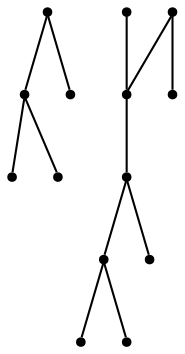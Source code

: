 graph {
  node [shape=point,comment="{\"directed\":false,\"doi\":\"10.1007/978-3-319-73915-1_27\",\"figure\":\"1 (1)\"}"]

  v0 [pos="501.48821211040195,2087.1898731594147"]
  v1 [pos="407.43989312631084,1938.8806089077898"]
  v2 [pos="591.9234689951071,1938.8806089077898"]
  v3 [pos="476.81241662919433,2087.1898731594147"]
  v4 [pos="468.9330406668594,2072.080337496691"]
  v5 [pos="566.6027518330551,1938.2398044820166"]
  v6 [pos="548.5176017498032,1938.2398044820166"]
  v7 [pos="382.122331539487,1938.8806089077898"]
  v8 [pos="461.7016783721796,2097.4008079242703"]
  v9 [pos="407.43989312631084,2231.8830673854745"]
  v10 [pos="230.1929176481023,1938.8806089077898"]
  v11 [pos="378.50194882351354,2231.883067385474"]
  v12 [pos="194.01840474892612,1938.8806089077898"]
  v13 [pos="212.1046199381744,1938.8806089077898"]

  v0 -- v1 [id="-1",pos="501.48821211040195,2087.1898731594147 407.43989312631084,1938.8806089077898 407.43989312631084,1938.8806089077898 407.43989312631084,1938.8806089077898"]
  v13 -- v8 [id="-2",pos="212.1046199381744,1938.8806089077898 269.9805244408734,2032.9328622786904 269.9805244408734,2032.9328622786904 269.9805244408734,2032.9328622786904 461.7016783721796,2097.4008079242703 461.7016783721796,2097.4008079242703 461.7016783721796,2097.4008079242703"]
  v11 -- v8 [id="-3",pos="378.50194882351354,2231.883067385474 461.7016783721796,2097.4008079242703 461.7016783721796,2097.4008079242703 461.7016783721796,2097.4008079242703"]
  v9 -- v0 [id="-4",pos="407.43989312631084,2231.8830673854745 501.48821211040195,2087.1898731594147 501.48821211040195,2087.1898731594147 501.48821211040195,2087.1898731594147"]
  v9 -- v10 [id="-5",pos="407.43989312631084,2231.8830673854745 230.1929176481023,1938.8806089077898 230.1929176481023,1938.8806089077898 230.1929176481023,1938.8806089077898"]
  v11 -- v12 [id="-6",pos="378.50194882351354,2231.883067385474 194.01840474892612,1938.8806089077898 194.01840474892612,1938.8806089077898 194.01840474892612,1938.8806089077898"]
  v8 -- v3 [id="-7",pos="461.7016783721796,2097.4008079242703 476.81241662919433,2087.1898731594147 476.81241662919433,2087.1898731594147 476.81241662919433,2087.1898731594147"]
  v4 -- v7 [id="-8",pos="468.9330406668594,2072.080337496691 382.122331539487,1938.8806089077898 382.122331539487,1938.8806089077898 382.122331539487,1938.8806089077898"]
  v4 -- v6 [id="-9",pos="468.9330406668594,2072.080337496691 548.5176017498032,1938.2398044820166 548.5176017498032,1938.2398044820166 548.5176017498032,1938.2398044820166"]
  v3 -- v5 [id="-10",pos="476.81241662919433,2087.1898731594147 566.6027518330551,1938.2398044820166 566.6027518330551,1938.2398044820166 566.6027518330551,1938.2398044820166"]
  v3 -- v4 [id="-11",pos="476.81241662919433,2087.1898731594147 468.9330406668594,2072.080337496691 468.9330406668594,2072.080337496691 468.9330406668594,2072.080337496691"]
  v0 -- v2 [id="-12",pos="501.48821211040195,2087.1898731594147 591.9234689951071,1938.8806089077898 591.9234689951071,1938.8806089077898 591.9234689951071,1938.8806089077898"]
}